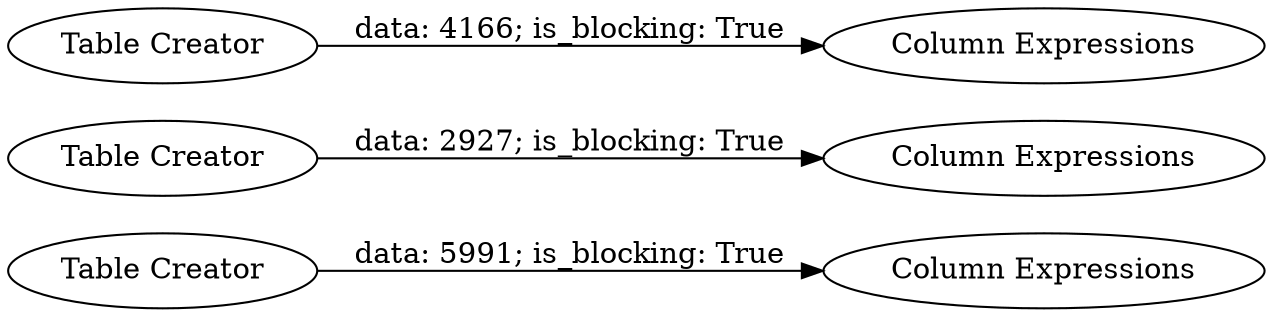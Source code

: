 digraph {
	"-2771252073617690201_385" [label="Column Expressions"]
	"-2771252073617690201_387" [label="Column Expressions"]
	"-2771252073617690201_1" [label="Table Creator"]
	"-2771252073617690201_389" [label="Column Expressions"]
	"-2771252073617690201_386" [label="Table Creator"]
	"-2771252073617690201_388" [label="Table Creator"]
	"-2771252073617690201_386" -> "-2771252073617690201_387" [label="data: 2927; is_blocking: True"]
	"-2771252073617690201_388" -> "-2771252073617690201_389" [label="data: 4166; is_blocking: True"]
	"-2771252073617690201_1" -> "-2771252073617690201_385" [label="data: 5991; is_blocking: True"]
	rankdir=LR
}
